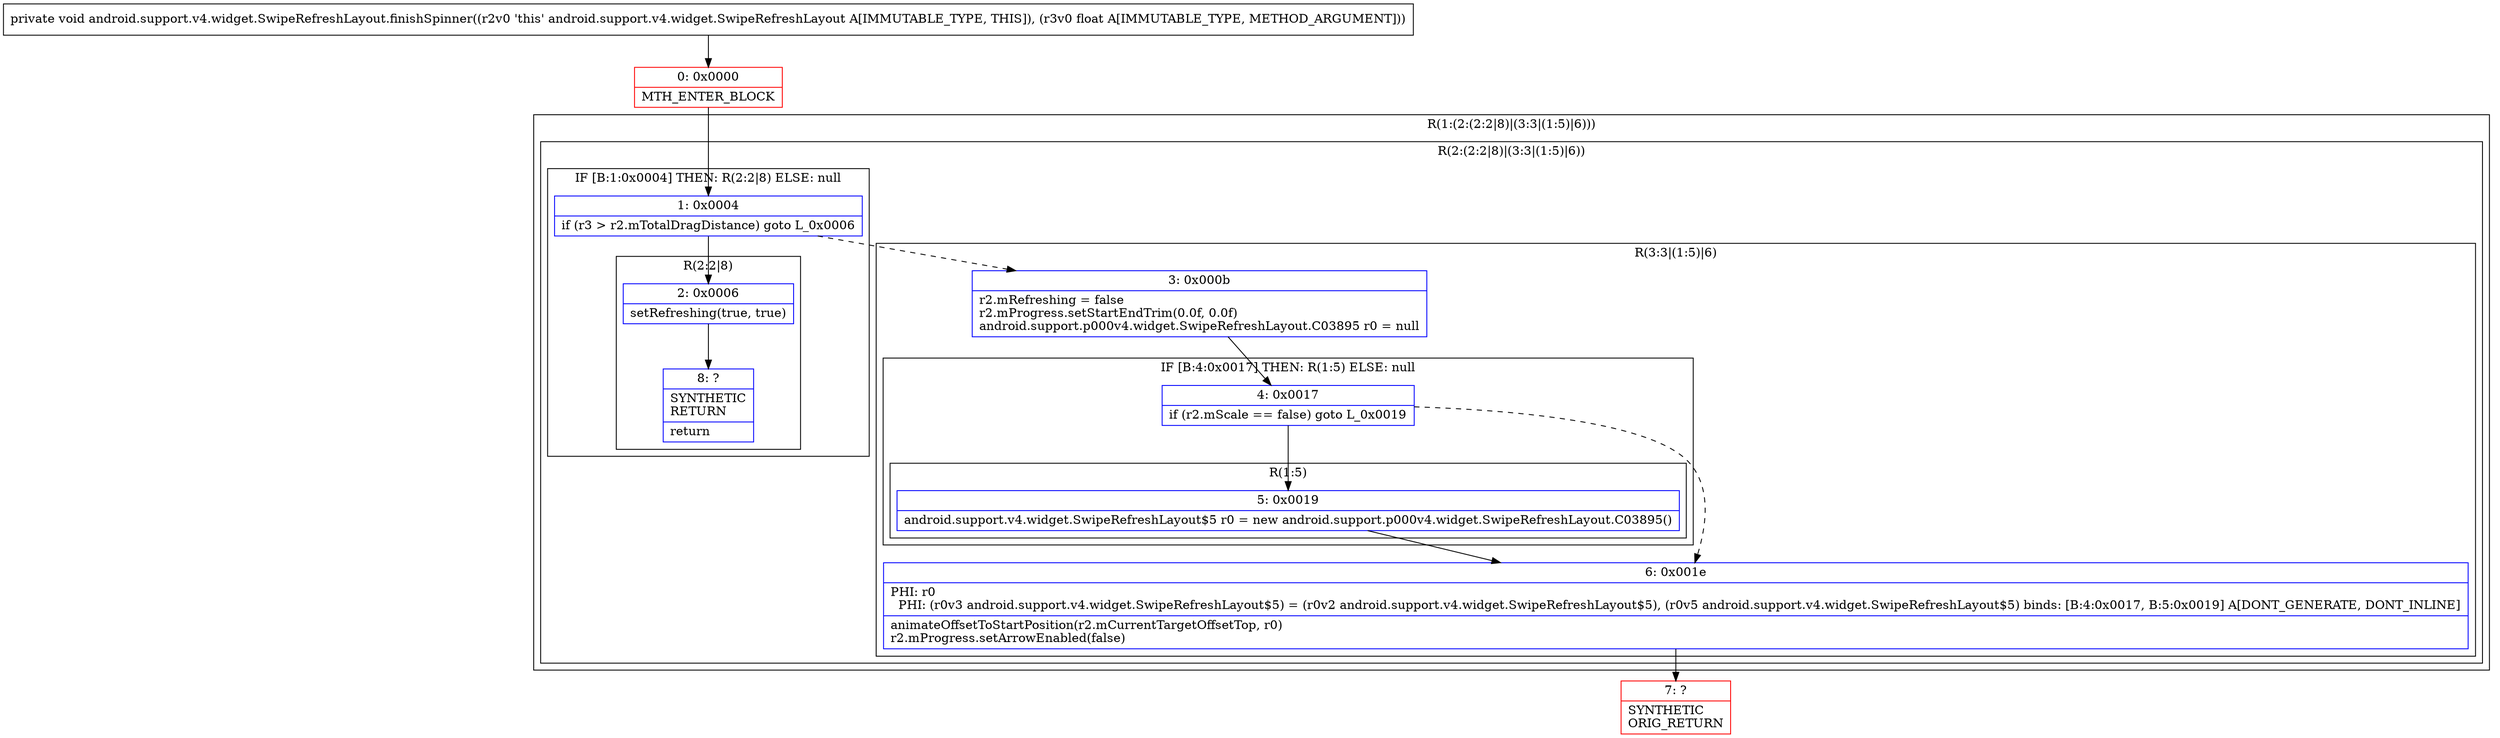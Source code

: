 digraph "CFG forandroid.support.v4.widget.SwipeRefreshLayout.finishSpinner(F)V" {
subgraph cluster_Region_1430630922 {
label = "R(1:(2:(2:2|8)|(3:3|(1:5)|6)))";
node [shape=record,color=blue];
subgraph cluster_Region_1866587465 {
label = "R(2:(2:2|8)|(3:3|(1:5)|6))";
node [shape=record,color=blue];
subgraph cluster_IfRegion_2030499415 {
label = "IF [B:1:0x0004] THEN: R(2:2|8) ELSE: null";
node [shape=record,color=blue];
Node_1 [shape=record,label="{1\:\ 0x0004|if (r3 \> r2.mTotalDragDistance) goto L_0x0006\l}"];
subgraph cluster_Region_2003938482 {
label = "R(2:2|8)";
node [shape=record,color=blue];
Node_2 [shape=record,label="{2\:\ 0x0006|setRefreshing(true, true)\l}"];
Node_8 [shape=record,label="{8\:\ ?|SYNTHETIC\lRETURN\l|return\l}"];
}
}
subgraph cluster_Region_1096709713 {
label = "R(3:3|(1:5)|6)";
node [shape=record,color=blue];
Node_3 [shape=record,label="{3\:\ 0x000b|r2.mRefreshing = false\lr2.mProgress.setStartEndTrim(0.0f, 0.0f)\landroid.support.p000v4.widget.SwipeRefreshLayout.C03895 r0 = null\l}"];
subgraph cluster_IfRegion_266110388 {
label = "IF [B:4:0x0017] THEN: R(1:5) ELSE: null";
node [shape=record,color=blue];
Node_4 [shape=record,label="{4\:\ 0x0017|if (r2.mScale == false) goto L_0x0019\l}"];
subgraph cluster_Region_914629867 {
label = "R(1:5)";
node [shape=record,color=blue];
Node_5 [shape=record,label="{5\:\ 0x0019|android.support.v4.widget.SwipeRefreshLayout$5 r0 = new android.support.p000v4.widget.SwipeRefreshLayout.C03895()\l}"];
}
}
Node_6 [shape=record,label="{6\:\ 0x001e|PHI: r0 \l  PHI: (r0v3 android.support.v4.widget.SwipeRefreshLayout$5) = (r0v2 android.support.v4.widget.SwipeRefreshLayout$5), (r0v5 android.support.v4.widget.SwipeRefreshLayout$5) binds: [B:4:0x0017, B:5:0x0019] A[DONT_GENERATE, DONT_INLINE]\l|animateOffsetToStartPosition(r2.mCurrentTargetOffsetTop, r0)\lr2.mProgress.setArrowEnabled(false)\l}"];
}
}
}
Node_0 [shape=record,color=red,label="{0\:\ 0x0000|MTH_ENTER_BLOCK\l}"];
Node_7 [shape=record,color=red,label="{7\:\ ?|SYNTHETIC\lORIG_RETURN\l}"];
MethodNode[shape=record,label="{private void android.support.v4.widget.SwipeRefreshLayout.finishSpinner((r2v0 'this' android.support.v4.widget.SwipeRefreshLayout A[IMMUTABLE_TYPE, THIS]), (r3v0 float A[IMMUTABLE_TYPE, METHOD_ARGUMENT])) }"];
MethodNode -> Node_0;
Node_1 -> Node_2;
Node_1 -> Node_3[style=dashed];
Node_2 -> Node_8;
Node_3 -> Node_4;
Node_4 -> Node_5;
Node_4 -> Node_6[style=dashed];
Node_5 -> Node_6;
Node_6 -> Node_7;
Node_0 -> Node_1;
}

